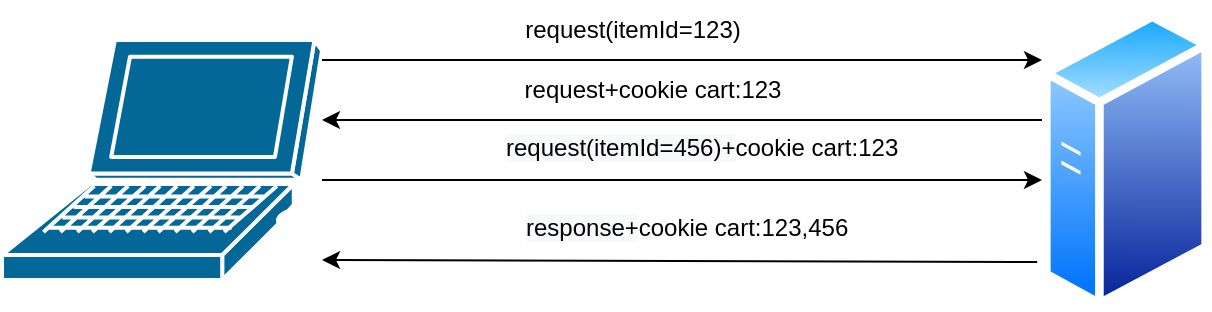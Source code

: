 <mxfile version="20.6.2" type="github">
  <diagram id="AxvfqQBkXuLkjV5kiNy3" name="第 1 页">
    <mxGraphModel dx="992" dy="579" grid="1" gridSize="10" guides="1" tooltips="1" connect="1" arrows="1" fold="1" page="1" pageScale="1" pageWidth="3300" pageHeight="4681" math="0" shadow="0">
      <root>
        <mxCell id="0" />
        <mxCell id="1" parent="0" />
        <mxCell id="3f_2mbdI85duninYhN_O-1" value="" style="shape=mxgraph.cisco.computers_and_peripherals.laptop;sketch=0;html=1;pointerEvents=1;dashed=0;fillColor=#036897;strokeColor=#ffffff;strokeWidth=2;verticalLabelPosition=bottom;verticalAlign=top;align=center;outlineConnect=0;" vertex="1" parent="1">
          <mxGeometry x="780" y="140" width="160" height="120" as="geometry" />
        </mxCell>
        <mxCell id="3f_2mbdI85duninYhN_O-2" value="" style="aspect=fixed;perimeter=ellipsePerimeter;html=1;align=center;shadow=0;dashed=0;spacingTop=3;image;image=img/lib/active_directory/generic_server.svg;" vertex="1" parent="1">
          <mxGeometry x="1300" y="125" width="84" height="150" as="geometry" />
        </mxCell>
        <mxCell id="3f_2mbdI85duninYhN_O-3" value="" style="endArrow=classic;html=1;rounded=0;" edge="1" parent="1">
          <mxGeometry relative="1" as="geometry">
            <mxPoint x="940" y="150" as="sourcePoint" />
            <mxPoint x="1300" y="150" as="targetPoint" />
          </mxGeometry>
        </mxCell>
        <mxCell id="3f_2mbdI85duninYhN_O-4" value="" style="endArrow=classic;html=1;rounded=0;" edge="1" parent="1">
          <mxGeometry relative="1" as="geometry">
            <mxPoint x="1300" y="180" as="sourcePoint" />
            <mxPoint x="940" y="180" as="targetPoint" />
          </mxGeometry>
        </mxCell>
        <mxCell id="3f_2mbdI85duninYhN_O-5" value="" style="endArrow=classic;html=1;rounded=0;" edge="1" parent="1">
          <mxGeometry relative="1" as="geometry">
            <mxPoint x="940" y="210" as="sourcePoint" />
            <mxPoint x="1300" y="210" as="targetPoint" />
          </mxGeometry>
        </mxCell>
        <mxCell id="3f_2mbdI85duninYhN_O-6" value="" style="endArrow=classic;html=1;rounded=0;exitX=-0.029;exitY=0.84;exitDx=0;exitDy=0;exitPerimeter=0;" edge="1" parent="1" source="3f_2mbdI85duninYhN_O-2">
          <mxGeometry relative="1" as="geometry">
            <mxPoint x="1290" y="250" as="sourcePoint" />
            <mxPoint x="940" y="250" as="targetPoint" />
          </mxGeometry>
        </mxCell>
        <mxCell id="3f_2mbdI85duninYhN_O-7" value="request(itemId=123)" style="text;html=1;align=center;verticalAlign=middle;resizable=0;points=[];autosize=1;strokeColor=none;fillColor=none;" vertex="1" parent="1">
          <mxGeometry x="1030" y="120" width="130" height="30" as="geometry" />
        </mxCell>
        <mxCell id="3f_2mbdI85duninYhN_O-8" value="request+cookie cart:123" style="text;html=1;align=center;verticalAlign=middle;resizable=0;points=[];autosize=1;strokeColor=none;fillColor=none;" vertex="1" parent="1">
          <mxGeometry x="1030" y="150" width="150" height="30" as="geometry" />
        </mxCell>
        <mxCell id="3f_2mbdI85duninYhN_O-9" value="&lt;span style=&quot;color: rgb(0, 0, 0); font-family: Helvetica; font-size: 12px; font-style: normal; font-variant-ligatures: normal; font-variant-caps: normal; font-weight: 400; letter-spacing: normal; orphans: 2; text-align: center; text-indent: 0px; text-transform: none; widows: 2; word-spacing: 0px; -webkit-text-stroke-width: 0px; background-color: rgb(248, 249, 250); text-decoration-thickness: initial; text-decoration-style: initial; text-decoration-color: initial; float: none; display: inline !important;&quot;&gt;request(itemId=456)+&lt;/span&gt;&lt;span style=&quot;text-align: center;&quot;&gt;cookie cart:123&lt;/span&gt;" style="text;whiteSpace=wrap;html=1;" vertex="1" parent="1">
          <mxGeometry x="1030" y="180" width="230" height="40" as="geometry" />
        </mxCell>
        <mxCell id="3f_2mbdI85duninYhN_O-10" value="&lt;span style=&quot;color: rgb(0, 0, 0); font-family: Helvetica; font-size: 12px; font-style: normal; font-variant-ligatures: normal; font-variant-caps: normal; font-weight: 400; letter-spacing: normal; orphans: 2; text-align: center; text-indent: 0px; text-transform: none; widows: 2; word-spacing: 0px; -webkit-text-stroke-width: 0px; background-color: rgb(248, 249, 250); text-decoration-thickness: initial; text-decoration-style: initial; text-decoration-color: initial; float: none; display: inline !important;&quot;&gt;response+&lt;/span&gt;&lt;span style=&quot;text-align: center;&quot;&gt;cookie cart:123,456&lt;/span&gt;" style="text;whiteSpace=wrap;html=1;" vertex="1" parent="1">
          <mxGeometry x="1040" y="220" width="230" height="40" as="geometry" />
        </mxCell>
      </root>
    </mxGraphModel>
  </diagram>
</mxfile>
